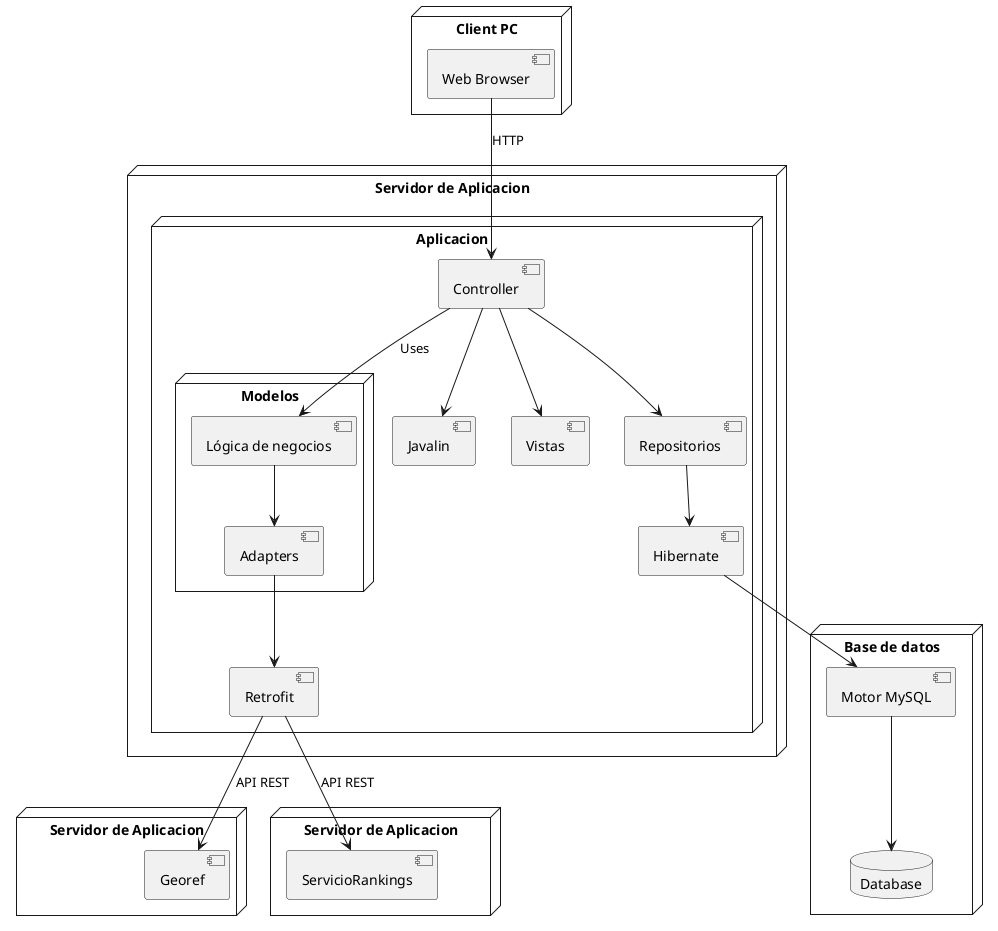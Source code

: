@startuml

!define RECTANGLE class

node "Client PC" {
  [Web Browser] as Browser
}

node "Servidor de Aplicacion" as server {
  
node "Aplicacion" {
  [Controller] as controller
  [Repositorios] as repos
  [Javalin] as javalin
  [Vistas] as vistas
  node "Modelos" {
    [Lógica de negocios] as negocios
    [Adapters] as adapters
  }
  [Hibernate] as hibernate
  [Retrofit] as retrofit
}
}

node "Base de datos" {
  [Motor MySQL] as db
  database Database {
  }
}

node "Servidor de Aplicacion" as server1 {
  [Georef] as georef
}

node "Servidor de Aplicacion" as server2 {
  [ServicioRankings] as rankings  
}



retrofit --> georef : API REST
retrofit --> rankings : API REST
Browser --> controller : HTTP
controller --> repos
controller --> javalin
controller --> vistas
controller --> negocios : Uses
negocios --> adapters
repos --> hibernate
hibernate --> db
db --> Database
adapters --> retrofit

@enduml
